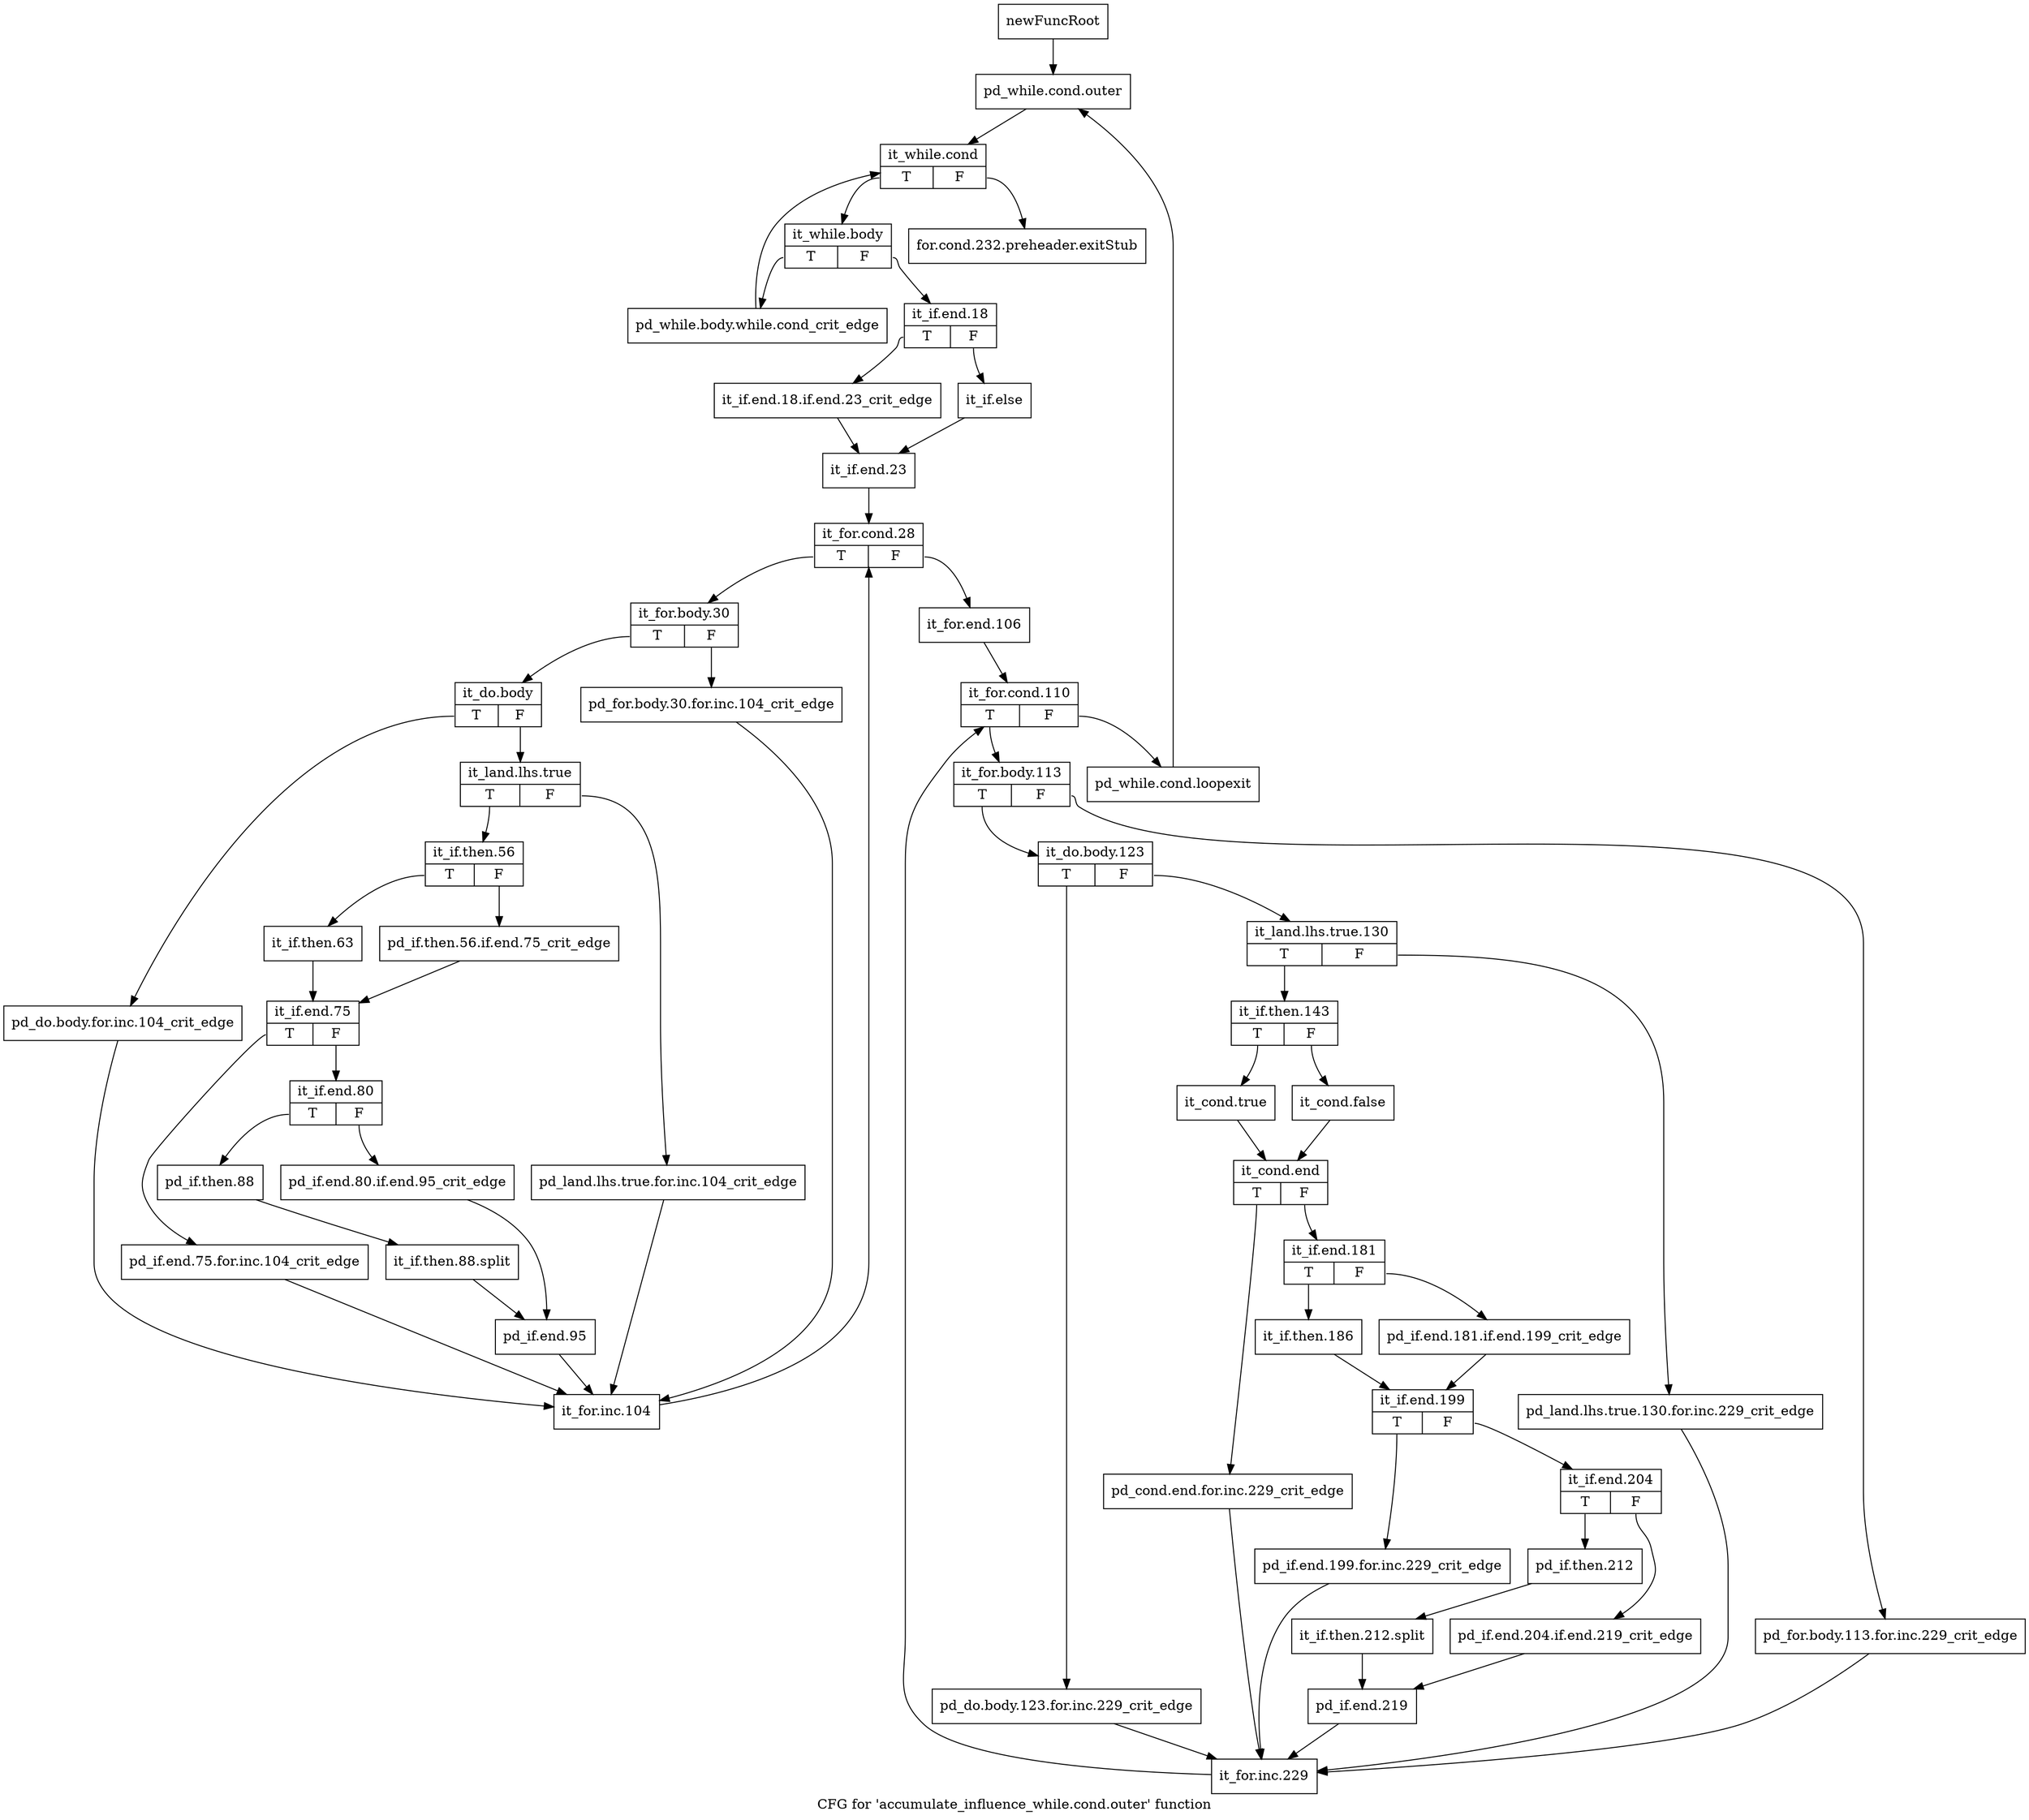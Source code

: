 digraph "CFG for 'accumulate_influence_while.cond.outer' function" {
	label="CFG for 'accumulate_influence_while.cond.outer' function";

	Node0x400fc50 [shape=record,label="{newFuncRoot}"];
	Node0x400fc50 -> Node0x400fcf0;
	Node0x400fca0 [shape=record,label="{for.cond.232.preheader.exitStub}"];
	Node0x400fcf0 [shape=record,label="{pd_while.cond.outer}"];
	Node0x400fcf0 -> Node0x400fd40;
	Node0x400fd40 [shape=record,label="{it_while.cond|{<s0>T|<s1>F}}"];
	Node0x400fd40:s0 -> Node0x400fd90;
	Node0x400fd40:s1 -> Node0x400fca0;
	Node0x400fd90 [shape=record,label="{it_while.body|{<s0>T|<s1>F}}"];
	Node0x400fd90:s0 -> Node0x4010ba0;
	Node0x400fd90:s1 -> Node0x400fde0;
	Node0x400fde0 [shape=record,label="{it_if.end.18|{<s0>T|<s1>F}}"];
	Node0x400fde0:s0 -> Node0x400fe80;
	Node0x400fde0:s1 -> Node0x400fe30;
	Node0x400fe30 [shape=record,label="{it_if.else}"];
	Node0x400fe30 -> Node0x400fed0;
	Node0x400fe80 [shape=record,label="{it_if.end.18.if.end.23_crit_edge}"];
	Node0x400fe80 -> Node0x400fed0;
	Node0x400fed0 [shape=record,label="{it_if.end.23}"];
	Node0x400fed0 -> Node0x400ff20;
	Node0x400ff20 [shape=record,label="{it_for.cond.28|{<s0>T|<s1>F}}"];
	Node0x400ff20:s0 -> Node0x40106a0;
	Node0x400ff20:s1 -> Node0x400ff70;
	Node0x400ff70 [shape=record,label="{it_for.end.106}"];
	Node0x400ff70 -> Node0x400dc50;
	Node0x400dc50 [shape=record,label="{it_for.cond.110|{<s0>T|<s1>F}}"];
	Node0x400dc50:s0 -> Node0x4010010;
	Node0x400dc50:s1 -> Node0x400ffc0;
	Node0x400ffc0 [shape=record,label="{pd_while.cond.loopexit}"];
	Node0x400ffc0 -> Node0x400fcf0;
	Node0x4010010 [shape=record,label="{it_for.body.113|{<s0>T|<s1>F}}"];
	Node0x4010010:s0 -> Node0x40100b0;
	Node0x4010010:s1 -> Node0x4010060;
	Node0x4010060 [shape=record,label="{pd_for.body.113.for.inc.229_crit_edge}"];
	Node0x4010060 -> Node0x4010650;
	Node0x40100b0 [shape=record,label="{it_do.body.123|{<s0>T|<s1>F}}"];
	Node0x40100b0:s0 -> Node0x4010600;
	Node0x40100b0:s1 -> Node0x4010100;
	Node0x4010100 [shape=record,label="{it_land.lhs.true.130|{<s0>T|<s1>F}}"];
	Node0x4010100:s0 -> Node0x40101a0;
	Node0x4010100:s1 -> Node0x4010150;
	Node0x4010150 [shape=record,label="{pd_land.lhs.true.130.for.inc.229_crit_edge}"];
	Node0x4010150 -> Node0x4010650;
	Node0x40101a0 [shape=record,label="{it_if.then.143|{<s0>T|<s1>F}}"];
	Node0x40101a0:s0 -> Node0x4010240;
	Node0x40101a0:s1 -> Node0x40101f0;
	Node0x40101f0 [shape=record,label="{it_cond.false}"];
	Node0x40101f0 -> Node0x4010290;
	Node0x4010240 [shape=record,label="{it_cond.true}"];
	Node0x4010240 -> Node0x4010290;
	Node0x4010290 [shape=record,label="{it_cond.end|{<s0>T|<s1>F}}"];
	Node0x4010290:s0 -> Node0x40105b0;
	Node0x4010290:s1 -> Node0x40102e0;
	Node0x40102e0 [shape=record,label="{it_if.end.181|{<s0>T|<s1>F}}"];
	Node0x40102e0:s0 -> Node0x4010380;
	Node0x40102e0:s1 -> Node0x4010330;
	Node0x4010330 [shape=record,label="{pd_if.end.181.if.end.199_crit_edge}"];
	Node0x4010330 -> Node0x40103d0;
	Node0x4010380 [shape=record,label="{it_if.then.186}"];
	Node0x4010380 -> Node0x40103d0;
	Node0x40103d0 [shape=record,label="{it_if.end.199|{<s0>T|<s1>F}}"];
	Node0x40103d0:s0 -> Node0x4010560;
	Node0x40103d0:s1 -> Node0x4010420;
	Node0x4010420 [shape=record,label="{it_if.end.204|{<s0>T|<s1>F}}"];
	Node0x4010420:s0 -> Node0x40104c0;
	Node0x4010420:s1 -> Node0x4010470;
	Node0x4010470 [shape=record,label="{pd_if.end.204.if.end.219_crit_edge}"];
	Node0x4010470 -> Node0x4010510;
	Node0x40104c0 [shape=record,label="{pd_if.then.212}"];
	Node0x40104c0 -> Node0x5068760;
	Node0x5068760 [shape=record,label="{it_if.then.212.split}"];
	Node0x5068760 -> Node0x4010510;
	Node0x4010510 [shape=record,label="{pd_if.end.219}"];
	Node0x4010510 -> Node0x4010650;
	Node0x4010560 [shape=record,label="{pd_if.end.199.for.inc.229_crit_edge}"];
	Node0x4010560 -> Node0x4010650;
	Node0x40105b0 [shape=record,label="{pd_cond.end.for.inc.229_crit_edge}"];
	Node0x40105b0 -> Node0x4010650;
	Node0x4010600 [shape=record,label="{pd_do.body.123.for.inc.229_crit_edge}"];
	Node0x4010600 -> Node0x4010650;
	Node0x4010650 [shape=record,label="{it_for.inc.229}"];
	Node0x4010650 -> Node0x400dc50;
	Node0x40106a0 [shape=record,label="{it_for.body.30|{<s0>T|<s1>F}}"];
	Node0x40106a0:s0 -> Node0x4010740;
	Node0x40106a0:s1 -> Node0x40106f0;
	Node0x40106f0 [shape=record,label="{pd_for.body.30.for.inc.104_crit_edge}"];
	Node0x40106f0 -> Node0x4010b50;
	Node0x4010740 [shape=record,label="{it_do.body|{<s0>T|<s1>F}}"];
	Node0x4010740:s0 -> Node0x4010b00;
	Node0x4010740:s1 -> Node0x4010790;
	Node0x4010790 [shape=record,label="{it_land.lhs.true|{<s0>T|<s1>F}}"];
	Node0x4010790:s0 -> Node0x4010830;
	Node0x4010790:s1 -> Node0x40107e0;
	Node0x40107e0 [shape=record,label="{pd_land.lhs.true.for.inc.104_crit_edge}"];
	Node0x40107e0 -> Node0x4010b50;
	Node0x4010830 [shape=record,label="{it_if.then.56|{<s0>T|<s1>F}}"];
	Node0x4010830:s0 -> Node0x40108d0;
	Node0x4010830:s1 -> Node0x4010880;
	Node0x4010880 [shape=record,label="{pd_if.then.56.if.end.75_crit_edge}"];
	Node0x4010880 -> Node0x4010920;
	Node0x40108d0 [shape=record,label="{it_if.then.63}"];
	Node0x40108d0 -> Node0x4010920;
	Node0x4010920 [shape=record,label="{it_if.end.75|{<s0>T|<s1>F}}"];
	Node0x4010920:s0 -> Node0x4010ab0;
	Node0x4010920:s1 -> Node0x4010970;
	Node0x4010970 [shape=record,label="{it_if.end.80|{<s0>T|<s1>F}}"];
	Node0x4010970:s0 -> Node0x4010a10;
	Node0x4010970:s1 -> Node0x40109c0;
	Node0x40109c0 [shape=record,label="{pd_if.end.80.if.end.95_crit_edge}"];
	Node0x40109c0 -> Node0x4010a60;
	Node0x4010a10 [shape=record,label="{pd_if.then.88}"];
	Node0x4010a10 -> Node0x5067ea0;
	Node0x5067ea0 [shape=record,label="{it_if.then.88.split}"];
	Node0x5067ea0 -> Node0x4010a60;
	Node0x4010a60 [shape=record,label="{pd_if.end.95}"];
	Node0x4010a60 -> Node0x4010b50;
	Node0x4010ab0 [shape=record,label="{pd_if.end.75.for.inc.104_crit_edge}"];
	Node0x4010ab0 -> Node0x4010b50;
	Node0x4010b00 [shape=record,label="{pd_do.body.for.inc.104_crit_edge}"];
	Node0x4010b00 -> Node0x4010b50;
	Node0x4010b50 [shape=record,label="{it_for.inc.104}"];
	Node0x4010b50 -> Node0x400ff20;
	Node0x4010ba0 [shape=record,label="{pd_while.body.while.cond_crit_edge}"];
	Node0x4010ba0 -> Node0x400fd40;
}
